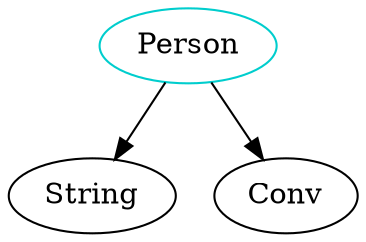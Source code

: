 digraph person{
Person -> String;
Person -> Conv;
Person	[shape=oval, color=cyan3, label="Person"];
}
